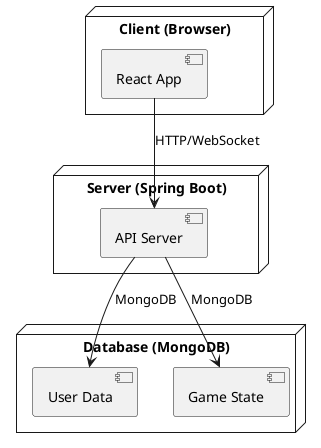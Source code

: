 @startuml

node "Client (Browser)" {
    [React App] as ReactApp
}

node "Server (Spring Boot)" {
    [API Server] as APIServer
}

node "Database (MongoDB)" {
    [User Data] as UserData
    [Game State] as GameState
}

ReactApp -down-> APIServer : HTTP/WebSocket
APIServer -down-> UserData : MongoDB
APIServer -down-> GameState : MongoDB

